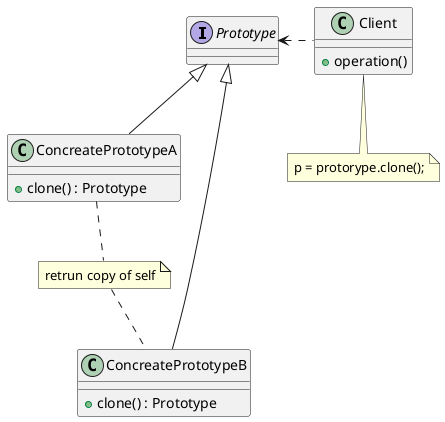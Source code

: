 @startuml


Prototype <.Client
Prototype <|-- ConcreatePrototypeA
Prototype <|-- ConcreatePrototypeB

class Client{
+ operation()
}

note bottom : p = protorype.clone();


note "retrun copy of self" as N2
ConcreatePrototypeA .. N2
N2 .. ConcreatePrototypeB

class ConcreatePrototypeA{
+clone() : Prototype
}

class ConcreatePrototypeB{
+clone() : Prototype
}
interface Prototype{

}

@enduml